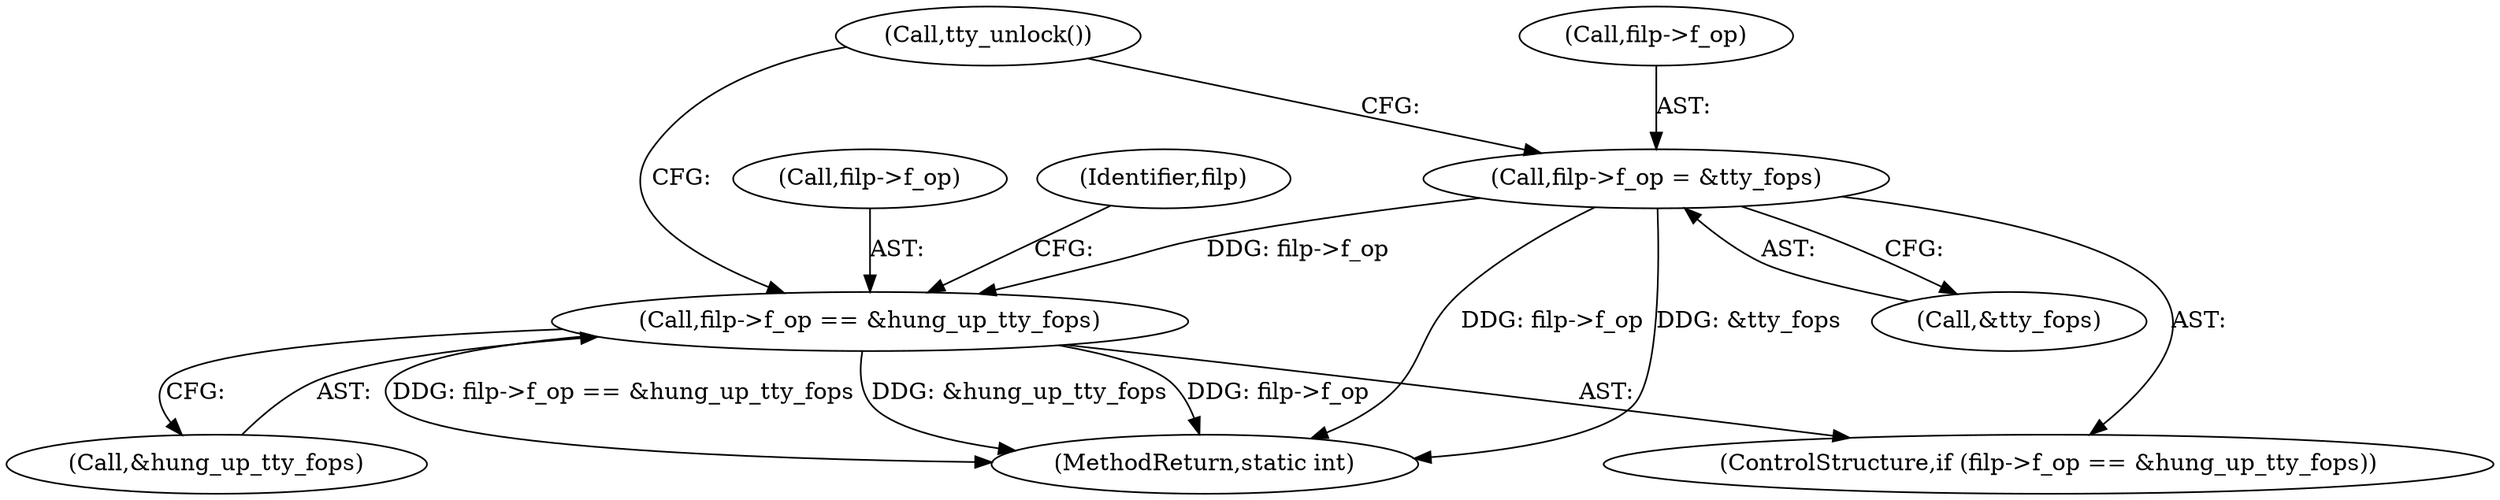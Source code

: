 digraph "0_linux_c290f8358acaeffd8e0c551ddcc24d1206143376@pointer" {
"1000422" [label="(Call,filp->f_op == &hung_up_tty_fops)"];
"1000428" [label="(Call,filp->f_op = &tty_fops)"];
"1000423" [label="(Call,filp->f_op)"];
"1000428" [label="(Call,filp->f_op = &tty_fops)"];
"1000430" [label="(Identifier,filp)"];
"1000422" [label="(Call,filp->f_op == &hung_up_tty_fops)"];
"1000486" [label="(MethodReturn,static int)"];
"1000421" [label="(ControlStructure,if (filp->f_op == &hung_up_tty_fops))"];
"1000426" [label="(Call,&hung_up_tty_fops)"];
"1000432" [label="(Call,&tty_fops)"];
"1000434" [label="(Call,tty_unlock())"];
"1000429" [label="(Call,filp->f_op)"];
"1000422" -> "1000421"  [label="AST: "];
"1000422" -> "1000426"  [label="CFG: "];
"1000423" -> "1000422"  [label="AST: "];
"1000426" -> "1000422"  [label="AST: "];
"1000430" -> "1000422"  [label="CFG: "];
"1000434" -> "1000422"  [label="CFG: "];
"1000422" -> "1000486"  [label="DDG: &hung_up_tty_fops"];
"1000422" -> "1000486"  [label="DDG: filp->f_op"];
"1000422" -> "1000486"  [label="DDG: filp->f_op == &hung_up_tty_fops"];
"1000428" -> "1000422"  [label="DDG: filp->f_op"];
"1000428" -> "1000421"  [label="AST: "];
"1000428" -> "1000432"  [label="CFG: "];
"1000429" -> "1000428"  [label="AST: "];
"1000432" -> "1000428"  [label="AST: "];
"1000434" -> "1000428"  [label="CFG: "];
"1000428" -> "1000486"  [label="DDG: &tty_fops"];
"1000428" -> "1000486"  [label="DDG: filp->f_op"];
}

